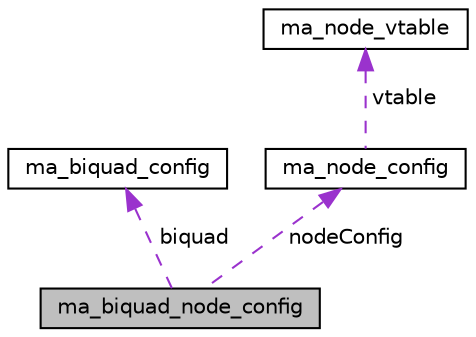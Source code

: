 digraph "ma_biquad_node_config"
{
 // LATEX_PDF_SIZE
  edge [fontname="Helvetica",fontsize="10",labelfontname="Helvetica",labelfontsize="10"];
  node [fontname="Helvetica",fontsize="10",shape=record];
  Node1 [label="ma_biquad_node_config",height=0.2,width=0.4,color="black", fillcolor="grey75", style="filled", fontcolor="black",tooltip=" "];
  Node2 -> Node1 [dir="back",color="darkorchid3",fontsize="10",style="dashed",label=" biquad" ,fontname="Helvetica"];
  Node2 [label="ma_biquad_config",height=0.2,width=0.4,color="black", fillcolor="white", style="filled",URL="$structma__biquad__config.html",tooltip=" "];
  Node3 -> Node1 [dir="back",color="darkorchid3",fontsize="10",style="dashed",label=" nodeConfig" ,fontname="Helvetica"];
  Node3 [label="ma_node_config",height=0.2,width=0.4,color="black", fillcolor="white", style="filled",URL="$structma__node__config.html",tooltip=" "];
  Node4 -> Node3 [dir="back",color="darkorchid3",fontsize="10",style="dashed",label=" vtable" ,fontname="Helvetica"];
  Node4 [label="ma_node_vtable",height=0.2,width=0.4,color="black", fillcolor="white", style="filled",URL="$structma__node__vtable.html",tooltip=" "];
}

